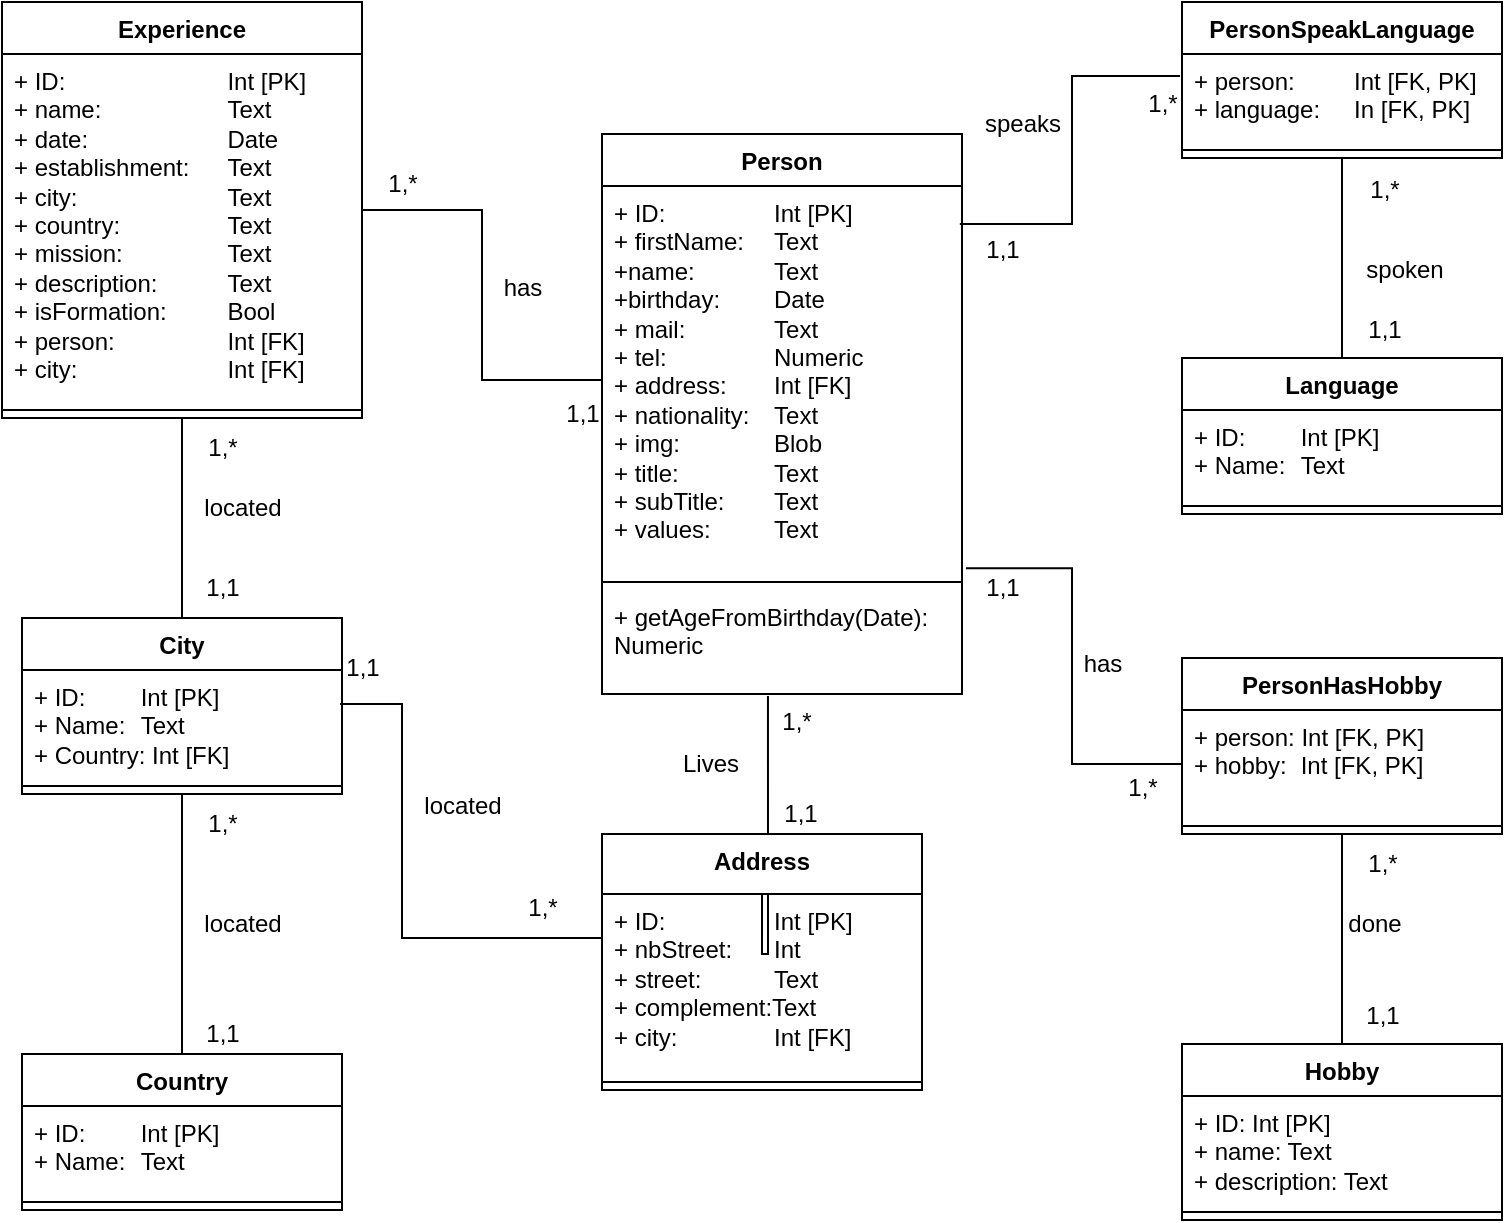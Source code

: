 <mxfile version="26.1.1">
  <diagram name="Page-1" id="fiO1XcaWk8W0oTtzus2Q">
    <mxGraphModel dx="1434" dy="772" grid="1" gridSize="10" guides="1" tooltips="1" connect="1" arrows="1" fold="1" page="1" pageScale="1" pageWidth="827" pageHeight="1169" math="0" shadow="0">
      <root>
        <mxCell id="0" />
        <mxCell id="1" parent="0" />
        <mxCell id="qh9NZ0_jys3TYbjNlazW-21" value="Language" style="swimlane;fontStyle=1;align=center;verticalAlign=top;childLayout=stackLayout;horizontal=1;startSize=26;horizontalStack=0;resizeParent=1;resizeParentMax=0;resizeLast=0;collapsible=1;marginBottom=0;whiteSpace=wrap;html=1;" vertex="1" parent="1">
          <mxGeometry x="650" y="190" width="160" height="78" as="geometry" />
        </mxCell>
        <mxCell id="qh9NZ0_jys3TYbjNlazW-22" value="+ ID: &lt;span style=&quot;white-space: pre;&quot;&gt;&#x9;&lt;/span&gt;Int [PK]&lt;div&gt;+ Name: &lt;span style=&quot;white-space: pre;&quot;&gt;&#x9;&lt;/span&gt;Text&lt;/div&gt;" style="text;strokeColor=none;fillColor=none;align=left;verticalAlign=top;spacingLeft=4;spacingRight=4;overflow=hidden;rotatable=0;points=[[0,0.5],[1,0.5]];portConstraint=eastwest;whiteSpace=wrap;html=1;" vertex="1" parent="qh9NZ0_jys3TYbjNlazW-21">
          <mxGeometry y="26" width="160" height="44" as="geometry" />
        </mxCell>
        <mxCell id="qh9NZ0_jys3TYbjNlazW-23" value="" style="line;strokeWidth=1;fillColor=none;align=left;verticalAlign=middle;spacingTop=-1;spacingLeft=3;spacingRight=3;rotatable=0;labelPosition=right;points=[];portConstraint=eastwest;strokeColor=inherit;" vertex="1" parent="qh9NZ0_jys3TYbjNlazW-21">
          <mxGeometry y="70" width="160" height="8" as="geometry" />
        </mxCell>
        <mxCell id="qh9NZ0_jys3TYbjNlazW-58" style="edgeStyle=orthogonalEdgeStyle;rounded=0;orthogonalLoop=1;jettySize=auto;html=1;exitX=0.5;exitY=1;exitDx=0;exitDy=0;entryX=0.5;entryY=0;entryDx=0;entryDy=0;endArrow=none;startFill=0;" edge="1" parent="1" source="qh9NZ0_jys3TYbjNlazW-25" target="qh9NZ0_jys3TYbjNlazW-29">
          <mxGeometry relative="1" as="geometry" />
        </mxCell>
        <mxCell id="qh9NZ0_jys3TYbjNlazW-25" value="Experience" style="swimlane;fontStyle=1;align=center;verticalAlign=top;childLayout=stackLayout;horizontal=1;startSize=26;horizontalStack=0;resizeParent=1;resizeParentMax=0;resizeLast=0;collapsible=1;marginBottom=0;whiteSpace=wrap;html=1;" vertex="1" parent="1">
          <mxGeometry x="60" y="12" width="180" height="208" as="geometry" />
        </mxCell>
        <mxCell id="qh9NZ0_jys3TYbjNlazW-26" value="+ ID: &lt;span style=&quot;white-space: pre;&quot;&gt;&#x9;&lt;/span&gt;&lt;span style=&quot;white-space: pre;&quot;&gt;&#x9;&lt;span style=&quot;white-space: pre;&quot;&gt;&#x9;&lt;/span&gt;&lt;/span&gt;Int [PK]&lt;div&gt;+ name: &lt;span style=&quot;white-space: pre;&quot;&gt;&#x9;&lt;/span&gt;&lt;span style=&quot;white-space: pre;&quot;&gt;&#x9;&lt;span style=&quot;white-space: pre;&quot;&gt;&#x9;&lt;/span&gt;&lt;/span&gt;Text&lt;/div&gt;&lt;div&gt;+ date:&lt;span style=&quot;white-space: pre;&quot;&gt;&#x9;&lt;/span&gt;&lt;span style=&quot;white-space: pre;&quot;&gt;&#x9;&lt;span style=&quot;white-space: pre;&quot;&gt;&#x9;&lt;/span&gt;&lt;/span&gt;Date&lt;/div&gt;&lt;div&gt;+ establishment:&lt;span style=&quot;white-space: pre;&quot;&gt;&#x9;&lt;/span&gt;Text&lt;/div&gt;&lt;div&gt;+ city:&lt;span style=&quot;white-space: pre;&quot;&gt;&#x9;&lt;/span&gt;&lt;span style=&quot;white-space: pre;&quot;&gt;&#x9;&lt;span style=&quot;white-space: pre;&quot;&gt;&#x9;&lt;/span&gt;&lt;/span&gt;Text&lt;/div&gt;&lt;div&gt;+ country:&lt;span style=&quot;white-space: pre;&quot;&gt;&#x9;&lt;span style=&quot;white-space: pre;&quot;&gt;&#x9;&lt;/span&gt;&lt;/span&gt;Text&lt;/div&gt;&lt;div&gt;+ mission:&lt;span style=&quot;white-space: pre;&quot;&gt;&#x9;&lt;span style=&quot;white-space: pre;&quot;&gt;&#x9;&lt;/span&gt;&lt;/span&gt;Text&lt;/div&gt;&lt;div&gt;+ description:&lt;span style=&quot;white-space: pre;&quot;&gt;&#x9;&lt;span style=&quot;white-space: pre;&quot;&gt;&#x9;&lt;/span&gt;&lt;/span&gt;Text&lt;/div&gt;&lt;div&gt;+ isFormation:&lt;span style=&quot;white-space: pre;&quot;&gt;&#x9;&lt;/span&gt;&lt;span style=&quot;white-space: pre;&quot;&gt;&#x9;&lt;/span&gt;Bool&lt;/div&gt;&lt;div&gt;+ person:&lt;span style=&quot;white-space: pre;&quot;&gt;&#x9;&lt;/span&gt;&lt;span style=&quot;white-space: pre;&quot;&gt;&#x9;&lt;/span&gt;&lt;span style=&quot;white-space: pre;&quot;&gt;&#x9;&lt;/span&gt;Int [FK]&lt;/div&gt;&lt;div&gt;+ city:&lt;span style=&quot;white-space: pre;&quot;&gt;&#x9;&lt;/span&gt;&lt;span style=&quot;white-space: pre;&quot;&gt;&#x9;&lt;/span&gt;&lt;span style=&quot;white-space: pre;&quot;&gt;&#x9;&lt;/span&gt;Int [FK]&lt;/div&gt;" style="text;strokeColor=none;fillColor=none;align=left;verticalAlign=top;spacingLeft=4;spacingRight=4;overflow=hidden;rotatable=0;points=[[0,0.5],[1,0.5]];portConstraint=eastwest;whiteSpace=wrap;html=1;" vertex="1" parent="qh9NZ0_jys3TYbjNlazW-25">
          <mxGeometry y="26" width="180" height="174" as="geometry" />
        </mxCell>
        <mxCell id="qh9NZ0_jys3TYbjNlazW-27" value="" style="line;strokeWidth=1;fillColor=none;align=left;verticalAlign=middle;spacingTop=-1;spacingLeft=3;spacingRight=3;rotatable=0;labelPosition=right;points=[];portConstraint=eastwest;strokeColor=inherit;" vertex="1" parent="qh9NZ0_jys3TYbjNlazW-25">
          <mxGeometry y="200" width="180" height="8" as="geometry" />
        </mxCell>
        <mxCell id="qh9NZ0_jys3TYbjNlazW-29" value="City" style="swimlane;fontStyle=1;align=center;verticalAlign=top;childLayout=stackLayout;horizontal=1;startSize=26;horizontalStack=0;resizeParent=1;resizeParentMax=0;resizeLast=0;collapsible=1;marginBottom=0;whiteSpace=wrap;html=1;" vertex="1" parent="1">
          <mxGeometry x="70" y="320" width="160" height="88" as="geometry" />
        </mxCell>
        <mxCell id="qh9NZ0_jys3TYbjNlazW-30" value="+ ID: &lt;span style=&quot;white-space: pre;&quot;&gt;&#x9;&lt;/span&gt;Int [PK]&lt;div&gt;+ Name: &lt;span style=&quot;white-space: pre;&quot;&gt;&#x9;&lt;/span&gt;Text&lt;/div&gt;&lt;div&gt;+ Country: Int [FK]&lt;/div&gt;" style="text;strokeColor=none;fillColor=none;align=left;verticalAlign=top;spacingLeft=4;spacingRight=4;overflow=hidden;rotatable=0;points=[[0,0.5],[1,0.5]];portConstraint=eastwest;whiteSpace=wrap;html=1;" vertex="1" parent="qh9NZ0_jys3TYbjNlazW-29">
          <mxGeometry y="26" width="160" height="54" as="geometry" />
        </mxCell>
        <mxCell id="qh9NZ0_jys3TYbjNlazW-31" value="" style="line;strokeWidth=1;fillColor=none;align=left;verticalAlign=middle;spacingTop=-1;spacingLeft=3;spacingRight=3;rotatable=0;labelPosition=right;points=[];portConstraint=eastwest;strokeColor=inherit;" vertex="1" parent="qh9NZ0_jys3TYbjNlazW-29">
          <mxGeometry y="80" width="160" height="8" as="geometry" />
        </mxCell>
        <mxCell id="qh9NZ0_jys3TYbjNlazW-54" style="edgeStyle=orthogonalEdgeStyle;rounded=0;orthogonalLoop=1;jettySize=auto;html=1;exitX=0.5;exitY=0;exitDx=0;exitDy=0;" edge="1" parent="1" source="qh9NZ0_jys3TYbjNlazW-33">
          <mxGeometry relative="1" as="geometry">
            <mxPoint x="460" y="90" as="targetPoint" />
          </mxGeometry>
        </mxCell>
        <mxCell id="qh9NZ0_jys3TYbjNlazW-33" value="Person" style="swimlane;fontStyle=1;align=center;verticalAlign=top;childLayout=stackLayout;horizontal=1;startSize=26;horizontalStack=0;resizeParent=1;resizeParentMax=0;resizeLast=0;collapsible=1;marginBottom=0;whiteSpace=wrap;html=1;" vertex="1" parent="1">
          <mxGeometry x="360" y="78" width="180" height="280" as="geometry" />
        </mxCell>
        <mxCell id="qh9NZ0_jys3TYbjNlazW-34" value="+ ID: &lt;span style=&quot;white-space: pre;&quot;&gt;&#x9;&lt;/span&gt;&lt;span style=&quot;white-space: pre;&quot;&gt;&#x9;&lt;/span&gt;Int [PK]&lt;div&gt;+ firstName:&lt;span style=&quot;white-space: pre;&quot;&gt;&#x9;&lt;/span&gt;Text&lt;/div&gt;&lt;div&gt;+name:&lt;span style=&quot;white-space: pre;&quot;&gt;&#x9;&lt;span style=&quot;white-space: pre;&quot;&gt;&#x9;&lt;/span&gt;&lt;/span&gt;Text&lt;/div&gt;&lt;div&gt;+birthday:&lt;span style=&quot;white-space: pre;&quot;&gt;&#x9;&lt;/span&gt;Date&lt;/div&gt;&lt;div&gt;+ mail:&lt;span style=&quot;white-space: pre;&quot;&gt;&#x9;&lt;/span&gt;&lt;span style=&quot;white-space: pre;&quot;&gt;&#x9;&lt;/span&gt;Text&lt;/div&gt;&lt;div&gt;+ tel:&lt;span style=&quot;white-space: pre;&quot;&gt;&#x9;&lt;/span&gt;&lt;span style=&quot;white-space: pre;&quot;&gt;&#x9;&lt;/span&gt;Numeric&lt;/div&gt;&lt;div&gt;+ address:&lt;span style=&quot;white-space: pre;&quot;&gt;&#x9;&lt;/span&gt;Int [FK]&lt;/div&gt;&lt;div&gt;+ nationality:&lt;span style=&quot;white-space: pre;&quot;&gt;&#x9;&lt;/span&gt;Text&lt;/div&gt;&lt;div&gt;+ img:&lt;span style=&quot;white-space: pre;&quot;&gt;&#x9;&lt;/span&gt;&lt;span style=&quot;white-space: pre;&quot;&gt;&#x9;&lt;/span&gt;Blob&lt;/div&gt;&lt;div&gt;+ title:&lt;span style=&quot;white-space: pre;&quot;&gt;&#x9;&lt;/span&gt;&lt;span style=&quot;white-space: pre;&quot;&gt;&#x9;&lt;/span&gt;Text&lt;/div&gt;&lt;div&gt;+ subTitle:&lt;span style=&quot;white-space: pre;&quot;&gt;&#x9;&lt;/span&gt;Text&lt;/div&gt;&lt;div&gt;+ values:&lt;span style=&quot;white-space: pre;&quot;&gt;&#x9;&lt;/span&gt;&lt;span style=&quot;white-space: pre;&quot;&gt;&#x9;&lt;/span&gt;Text&lt;/div&gt;" style="text;strokeColor=none;fillColor=none;align=left;verticalAlign=top;spacingLeft=4;spacingRight=4;overflow=hidden;rotatable=0;points=[[0,0.5],[1,0.5]];portConstraint=eastwest;whiteSpace=wrap;html=1;" vertex="1" parent="qh9NZ0_jys3TYbjNlazW-33">
          <mxGeometry y="26" width="180" height="194" as="geometry" />
        </mxCell>
        <mxCell id="qh9NZ0_jys3TYbjNlazW-35" value="" style="line;strokeWidth=1;fillColor=none;align=left;verticalAlign=middle;spacingTop=-1;spacingLeft=3;spacingRight=3;rotatable=0;labelPosition=right;points=[];portConstraint=eastwest;strokeColor=inherit;" vertex="1" parent="qh9NZ0_jys3TYbjNlazW-33">
          <mxGeometry y="220" width="180" height="8" as="geometry" />
        </mxCell>
        <mxCell id="qh9NZ0_jys3TYbjNlazW-36" value="+ getAgeFromBirthday(Date): Numeric" style="text;strokeColor=none;fillColor=none;align=left;verticalAlign=top;spacingLeft=4;spacingRight=4;overflow=hidden;rotatable=0;points=[[0,0.5],[1,0.5]];portConstraint=eastwest;whiteSpace=wrap;html=1;" vertex="1" parent="qh9NZ0_jys3TYbjNlazW-33">
          <mxGeometry y="228" width="180" height="52" as="geometry" />
        </mxCell>
        <mxCell id="qh9NZ0_jys3TYbjNlazW-41" value="Hobby" style="swimlane;fontStyle=1;align=center;verticalAlign=top;childLayout=stackLayout;horizontal=1;startSize=26;horizontalStack=0;resizeParent=1;resizeParentMax=0;resizeLast=0;collapsible=1;marginBottom=0;whiteSpace=wrap;html=1;" vertex="1" parent="1">
          <mxGeometry x="650" y="533" width="160" height="88" as="geometry" />
        </mxCell>
        <mxCell id="qh9NZ0_jys3TYbjNlazW-42" value="+ ID: Int [PK]&lt;div&gt;+ name: Text&lt;/div&gt;&lt;div&gt;+ description: Text&lt;/div&gt;" style="text;strokeColor=none;fillColor=none;align=left;verticalAlign=top;spacingLeft=4;spacingRight=4;overflow=hidden;rotatable=0;points=[[0,0.5],[1,0.5]];portConstraint=eastwest;whiteSpace=wrap;html=1;" vertex="1" parent="qh9NZ0_jys3TYbjNlazW-41">
          <mxGeometry y="26" width="160" height="54" as="geometry" />
        </mxCell>
        <mxCell id="qh9NZ0_jys3TYbjNlazW-43" value="" style="line;strokeWidth=1;fillColor=none;align=left;verticalAlign=middle;spacingTop=-1;spacingLeft=3;spacingRight=3;rotatable=0;labelPosition=right;points=[];portConstraint=eastwest;strokeColor=inherit;" vertex="1" parent="qh9NZ0_jys3TYbjNlazW-41">
          <mxGeometry y="80" width="160" height="8" as="geometry" />
        </mxCell>
        <mxCell id="qh9NZ0_jys3TYbjNlazW-49" value="Country" style="swimlane;fontStyle=1;align=center;verticalAlign=top;childLayout=stackLayout;horizontal=1;startSize=26;horizontalStack=0;resizeParent=1;resizeParentMax=0;resizeLast=0;collapsible=1;marginBottom=0;whiteSpace=wrap;html=1;" vertex="1" parent="1">
          <mxGeometry x="70" y="538" width="160" height="78" as="geometry" />
        </mxCell>
        <mxCell id="qh9NZ0_jys3TYbjNlazW-50" value="+ ID: &lt;span style=&quot;white-space: pre;&quot;&gt;&#x9;&lt;/span&gt;Int [PK]&lt;div&gt;+ Name: &lt;span style=&quot;white-space: pre;&quot;&gt;&#x9;&lt;/span&gt;Text&lt;/div&gt;" style="text;strokeColor=none;fillColor=none;align=left;verticalAlign=top;spacingLeft=4;spacingRight=4;overflow=hidden;rotatable=0;points=[[0,0.5],[1,0.5]];portConstraint=eastwest;whiteSpace=wrap;html=1;" vertex="1" parent="qh9NZ0_jys3TYbjNlazW-49">
          <mxGeometry y="26" width="160" height="44" as="geometry" />
        </mxCell>
        <mxCell id="qh9NZ0_jys3TYbjNlazW-51" value="" style="line;strokeWidth=1;fillColor=none;align=left;verticalAlign=middle;spacingTop=-1;spacingLeft=3;spacingRight=3;rotatable=0;labelPosition=right;points=[];portConstraint=eastwest;strokeColor=inherit;" vertex="1" parent="qh9NZ0_jys3TYbjNlazW-49">
          <mxGeometry y="70" width="160" height="8" as="geometry" />
        </mxCell>
        <mxCell id="qh9NZ0_jys3TYbjNlazW-55" style="edgeStyle=orthogonalEdgeStyle;rounded=0;orthogonalLoop=1;jettySize=auto;html=1;exitX=0;exitY=0.5;exitDx=0;exitDy=0;entryX=1;entryY=0.5;entryDx=0;entryDy=0;endArrow=none;startFill=0;" edge="1" parent="1" source="qh9NZ0_jys3TYbjNlazW-34" target="qh9NZ0_jys3TYbjNlazW-25">
          <mxGeometry relative="1" as="geometry" />
        </mxCell>
        <mxCell id="qh9NZ0_jys3TYbjNlazW-59" style="rounded=0;orthogonalLoop=1;jettySize=auto;html=1;exitX=0.5;exitY=1;exitDx=0;exitDy=0;entryX=0.5;entryY=0;entryDx=0;entryDy=0;endArrow=none;startFill=0;" edge="1" parent="1" source="qh9NZ0_jys3TYbjNlazW-29" target="qh9NZ0_jys3TYbjNlazW-49">
          <mxGeometry relative="1" as="geometry" />
        </mxCell>
        <mxCell id="qh9NZ0_jys3TYbjNlazW-60" style="rounded=0;orthogonalLoop=1;jettySize=auto;html=1;exitX=0.461;exitY=1.019;exitDx=0;exitDy=0;exitPerimeter=0;entryX=0.5;entryY=0;entryDx=0;entryDy=0;edgeStyle=orthogonalEdgeStyle;endArrow=none;startFill=0;" edge="1" parent="1" source="qh9NZ0_jys3TYbjNlazW-36" target="qh9NZ0_jys3TYbjNlazW-101">
          <mxGeometry relative="1" as="geometry">
            <mxPoint x="400" y="286.5" as="sourcePoint" />
            <mxPoint x="300" y="411.5" as="targetPoint" />
            <Array as="points">
              <mxPoint x="443" y="488" />
            </Array>
          </mxGeometry>
        </mxCell>
        <mxCell id="qh9NZ0_jys3TYbjNlazW-64" value="Lives" style="text;html=1;align=center;verticalAlign=middle;resizable=0;points=[];autosize=1;strokeColor=none;fillColor=none;" vertex="1" parent="1">
          <mxGeometry x="389" y="378" width="50" height="30" as="geometry" />
        </mxCell>
        <mxCell id="qh9NZ0_jys3TYbjNlazW-65" value="has" style="text;html=1;align=center;verticalAlign=middle;resizable=0;points=[];autosize=1;strokeColor=none;fillColor=none;" vertex="1" parent="1">
          <mxGeometry x="300" y="140" width="40" height="30" as="geometry" />
        </mxCell>
        <mxCell id="qh9NZ0_jys3TYbjNlazW-66" value="speaks" style="text;html=1;align=center;verticalAlign=middle;resizable=0;points=[];autosize=1;strokeColor=none;fillColor=none;" vertex="1" parent="1">
          <mxGeometry x="540" y="58" width="60" height="30" as="geometry" />
        </mxCell>
        <mxCell id="qh9NZ0_jys3TYbjNlazW-68" value="located" style="text;html=1;align=center;verticalAlign=middle;resizable=0;points=[];autosize=1;strokeColor=none;fillColor=none;" vertex="1" parent="1">
          <mxGeometry x="150" y="458" width="60" height="30" as="geometry" />
        </mxCell>
        <mxCell id="qh9NZ0_jys3TYbjNlazW-69" value="located" style="text;html=1;align=center;verticalAlign=middle;resizable=0;points=[];autosize=1;strokeColor=none;fillColor=none;" vertex="1" parent="1">
          <mxGeometry x="150" y="250" width="60" height="30" as="geometry" />
        </mxCell>
        <mxCell id="qh9NZ0_jys3TYbjNlazW-70" value="1,*" style="text;html=1;align=center;verticalAlign=middle;resizable=0;points=[];autosize=1;strokeColor=none;fillColor=none;" vertex="1" parent="1">
          <mxGeometry x="731" y="91" width="40" height="30" as="geometry" />
        </mxCell>
        <mxCell id="qh9NZ0_jys3TYbjNlazW-71" value="1,*" style="text;html=1;align=center;verticalAlign=middle;resizable=0;points=[];autosize=1;strokeColor=none;fillColor=none;" vertex="1" parent="1">
          <mxGeometry x="620" y="48" width="40" height="30" as="geometry" />
        </mxCell>
        <mxCell id="qh9NZ0_jys3TYbjNlazW-73" value="1,*" style="text;html=1;align=center;verticalAlign=middle;resizable=0;points=[];autosize=1;strokeColor=none;fillColor=none;" vertex="1" parent="1">
          <mxGeometry x="610" y="390" width="40" height="30" as="geometry" />
        </mxCell>
        <mxCell id="qh9NZ0_jys3TYbjNlazW-74" value="1,1" style="text;html=1;align=center;verticalAlign=middle;resizable=0;points=[];autosize=1;strokeColor=none;fillColor=none;" vertex="1" parent="1">
          <mxGeometry x="330" y="203" width="40" height="30" as="geometry" />
        </mxCell>
        <mxCell id="qh9NZ0_jys3TYbjNlazW-75" value="1,*" style="text;html=1;align=center;verticalAlign=middle;resizable=0;points=[];autosize=1;strokeColor=none;fillColor=none;" vertex="1" parent="1">
          <mxGeometry x="240" y="88" width="40" height="30" as="geometry" />
        </mxCell>
        <mxCell id="qh9NZ0_jys3TYbjNlazW-76" value="1,*" style="text;html=1;align=center;verticalAlign=middle;resizable=0;points=[];autosize=1;strokeColor=none;fillColor=none;" vertex="1" parent="1">
          <mxGeometry x="437" y="357" width="40" height="30" as="geometry" />
        </mxCell>
        <mxCell id="qh9NZ0_jys3TYbjNlazW-77" value="1,1" style="text;html=1;align=center;verticalAlign=middle;resizable=0;points=[];autosize=1;strokeColor=none;fillColor=none;" vertex="1" parent="1">
          <mxGeometry x="439" y="403" width="40" height="30" as="geometry" />
        </mxCell>
        <mxCell id="qh9NZ0_jys3TYbjNlazW-79" value="1,*" style="text;html=1;align=center;verticalAlign=middle;resizable=0;points=[];autosize=1;strokeColor=none;fillColor=none;" vertex="1" parent="1">
          <mxGeometry x="150" y="220" width="40" height="30" as="geometry" />
        </mxCell>
        <mxCell id="qh9NZ0_jys3TYbjNlazW-80" value="1,1" style="text;html=1;align=center;verticalAlign=middle;resizable=0;points=[];autosize=1;strokeColor=none;fillColor=none;" vertex="1" parent="1">
          <mxGeometry x="150" y="290" width="40" height="30" as="geometry" />
        </mxCell>
        <mxCell id="qh9NZ0_jys3TYbjNlazW-81" value="1,*" style="text;html=1;align=center;verticalAlign=middle;resizable=0;points=[];autosize=1;strokeColor=none;fillColor=none;" vertex="1" parent="1">
          <mxGeometry x="150" y="408" width="40" height="30" as="geometry" />
        </mxCell>
        <mxCell id="qh9NZ0_jys3TYbjNlazW-92" style="edgeStyle=orthogonalEdgeStyle;rounded=0;orthogonalLoop=1;jettySize=auto;html=1;exitX=0.5;exitY=1;exitDx=0;exitDy=0;endArrow=none;startFill=0;" edge="1" parent="1" source="qh9NZ0_jys3TYbjNlazW-83" target="qh9NZ0_jys3TYbjNlazW-41">
          <mxGeometry relative="1" as="geometry" />
        </mxCell>
        <mxCell id="qh9NZ0_jys3TYbjNlazW-83" value="PersonHasHobby" style="swimlane;fontStyle=1;align=center;verticalAlign=top;childLayout=stackLayout;horizontal=1;startSize=26;horizontalStack=0;resizeParent=1;resizeParentMax=0;resizeLast=0;collapsible=1;marginBottom=0;whiteSpace=wrap;html=1;" vertex="1" parent="1">
          <mxGeometry x="650" y="340" width="160" height="88" as="geometry" />
        </mxCell>
        <mxCell id="qh9NZ0_jys3TYbjNlazW-84" value="+ person:&amp;nbsp;Int [FK, PK]&lt;div&gt;+ hobby:&lt;span style=&quot;white-space: pre;&quot;&gt;&#x9;&lt;/span&gt;Int [FK, PK]&lt;/div&gt;" style="text;strokeColor=none;fillColor=none;align=left;verticalAlign=top;spacingLeft=4;spacingRight=4;overflow=hidden;rotatable=0;points=[[0,0.5],[1,0.5]];portConstraint=eastwest;whiteSpace=wrap;html=1;" vertex="1" parent="qh9NZ0_jys3TYbjNlazW-83">
          <mxGeometry y="26" width="160" height="54" as="geometry" />
        </mxCell>
        <mxCell id="qh9NZ0_jys3TYbjNlazW-85" value="" style="line;strokeWidth=1;fillColor=none;align=left;verticalAlign=middle;spacingTop=-1;spacingLeft=3;spacingRight=3;rotatable=0;labelPosition=right;points=[];portConstraint=eastwest;strokeColor=inherit;" vertex="1" parent="qh9NZ0_jys3TYbjNlazW-83">
          <mxGeometry y="80" width="160" height="8" as="geometry" />
        </mxCell>
        <mxCell id="qh9NZ0_jys3TYbjNlazW-89" style="edgeStyle=orthogonalEdgeStyle;rounded=0;orthogonalLoop=1;jettySize=auto;html=1;exitX=0.5;exitY=1;exitDx=0;exitDy=0;endArrow=none;startFill=0;" edge="1" parent="1" source="qh9NZ0_jys3TYbjNlazW-86" target="qh9NZ0_jys3TYbjNlazW-21">
          <mxGeometry relative="1" as="geometry" />
        </mxCell>
        <mxCell id="qh9NZ0_jys3TYbjNlazW-86" value="PersonSpeakLanguage" style="swimlane;fontStyle=1;align=center;verticalAlign=top;childLayout=stackLayout;horizontal=1;startSize=26;horizontalStack=0;resizeParent=1;resizeParentMax=0;resizeLast=0;collapsible=1;marginBottom=0;whiteSpace=wrap;html=1;" vertex="1" parent="1">
          <mxGeometry x="650" y="12" width="160" height="78" as="geometry" />
        </mxCell>
        <mxCell id="qh9NZ0_jys3TYbjNlazW-87" value="+ person: &lt;span style=&quot;white-space: pre;&quot;&gt;&#x9;&lt;/span&gt;Int [FK, PK]&lt;div&gt;+ language: &lt;span style=&quot;white-space: pre;&quot;&gt;&#x9;&lt;/span&gt;In [FK, PK]&lt;/div&gt;" style="text;strokeColor=none;fillColor=none;align=left;verticalAlign=top;spacingLeft=4;spacingRight=4;overflow=hidden;rotatable=0;points=[[0,0.5],[1,0.5]];portConstraint=eastwest;whiteSpace=wrap;html=1;" vertex="1" parent="qh9NZ0_jys3TYbjNlazW-86">
          <mxGeometry y="26" width="160" height="44" as="geometry" />
        </mxCell>
        <mxCell id="qh9NZ0_jys3TYbjNlazW-88" value="" style="line;strokeWidth=1;fillColor=none;align=left;verticalAlign=middle;spacingTop=-1;spacingLeft=3;spacingRight=3;rotatable=0;labelPosition=right;points=[];portConstraint=eastwest;strokeColor=inherit;" vertex="1" parent="qh9NZ0_jys3TYbjNlazW-86">
          <mxGeometry y="70" width="160" height="8" as="geometry" />
        </mxCell>
        <mxCell id="qh9NZ0_jys3TYbjNlazW-90" style="edgeStyle=orthogonalEdgeStyle;rounded=0;orthogonalLoop=1;jettySize=auto;html=1;exitX=0.994;exitY=0.098;exitDx=0;exitDy=0;entryX=-0.006;entryY=0.25;entryDx=0;entryDy=0;entryPerimeter=0;exitPerimeter=0;endArrow=none;startFill=0;" edge="1" parent="1" source="qh9NZ0_jys3TYbjNlazW-34" target="qh9NZ0_jys3TYbjNlazW-87">
          <mxGeometry relative="1" as="geometry" />
        </mxCell>
        <mxCell id="qh9NZ0_jys3TYbjNlazW-91" style="edgeStyle=orthogonalEdgeStyle;rounded=0;orthogonalLoop=1;jettySize=auto;html=1;exitX=1.011;exitY=0.985;exitDx=0;exitDy=0;entryX=0;entryY=0.5;entryDx=0;entryDy=0;endArrow=none;startFill=0;exitPerimeter=0;" edge="1" parent="1" source="qh9NZ0_jys3TYbjNlazW-34" target="qh9NZ0_jys3TYbjNlazW-84">
          <mxGeometry relative="1" as="geometry" />
        </mxCell>
        <mxCell id="qh9NZ0_jys3TYbjNlazW-93" value="1,1" style="text;html=1;align=center;verticalAlign=middle;resizable=0;points=[];autosize=1;strokeColor=none;fillColor=none;" vertex="1" parent="1">
          <mxGeometry x="731" y="161" width="40" height="30" as="geometry" />
        </mxCell>
        <mxCell id="qh9NZ0_jys3TYbjNlazW-94" value="1,1" style="text;html=1;align=center;verticalAlign=middle;resizable=0;points=[];autosize=1;strokeColor=none;fillColor=none;" vertex="1" parent="1">
          <mxGeometry x="540" y="121" width="40" height="30" as="geometry" />
        </mxCell>
        <mxCell id="qh9NZ0_jys3TYbjNlazW-95" value="1,1" style="text;html=1;align=center;verticalAlign=middle;resizable=0;points=[];autosize=1;strokeColor=none;fillColor=none;" vertex="1" parent="1">
          <mxGeometry x="730" y="504" width="40" height="30" as="geometry" />
        </mxCell>
        <mxCell id="qh9NZ0_jys3TYbjNlazW-96" value="spoken" style="text;html=1;align=center;verticalAlign=middle;resizable=0;points=[];autosize=1;strokeColor=none;fillColor=none;" vertex="1" parent="1">
          <mxGeometry x="731" y="131" width="60" height="30" as="geometry" />
        </mxCell>
        <mxCell id="qh9NZ0_jys3TYbjNlazW-97" value="1,1" style="text;html=1;align=center;verticalAlign=middle;resizable=0;points=[];autosize=1;strokeColor=none;fillColor=none;" vertex="1" parent="1">
          <mxGeometry x="540" y="290" width="40" height="30" as="geometry" />
        </mxCell>
        <mxCell id="qh9NZ0_jys3TYbjNlazW-98" value="1,*" style="text;html=1;align=center;verticalAlign=middle;resizable=0;points=[];autosize=1;strokeColor=none;fillColor=none;" vertex="1" parent="1">
          <mxGeometry x="730" y="428" width="40" height="30" as="geometry" />
        </mxCell>
        <mxCell id="qh9NZ0_jys3TYbjNlazW-99" value="has" style="text;html=1;align=center;verticalAlign=middle;resizable=0;points=[];autosize=1;strokeColor=none;fillColor=none;" vertex="1" parent="1">
          <mxGeometry x="590" y="328" width="40" height="30" as="geometry" />
        </mxCell>
        <mxCell id="qh9NZ0_jys3TYbjNlazW-100" value="done" style="text;html=1;align=center;verticalAlign=middle;resizable=0;points=[];autosize=1;strokeColor=none;fillColor=none;" vertex="1" parent="1">
          <mxGeometry x="721" y="458" width="50" height="30" as="geometry" />
        </mxCell>
        <mxCell id="qh9NZ0_jys3TYbjNlazW-101" value="Address" style="swimlane;fontStyle=1;align=center;verticalAlign=top;childLayout=stackLayout;horizontal=1;startSize=30;horizontalStack=0;resizeParent=1;resizeParentMax=0;resizeLast=0;collapsible=1;marginBottom=0;whiteSpace=wrap;html=1;" vertex="1" parent="1">
          <mxGeometry x="360" y="428" width="160" height="128" as="geometry" />
        </mxCell>
        <mxCell id="qh9NZ0_jys3TYbjNlazW-102" value="+ ID: &lt;span style=&quot;white-space: pre;&quot;&gt;&#x9;&lt;span style=&quot;white-space: pre;&quot;&gt;&#x9;&lt;/span&gt;&lt;/span&gt;Int [PK]&lt;div&gt;+ nbStreet: &lt;span style=&quot;white-space: pre;&quot;&gt;&#x9;&lt;/span&gt;Int&lt;br&gt;&lt;div&gt;+ street: &lt;span style=&quot;white-space: pre;&quot;&gt;&#x9;&lt;span style=&quot;white-space: pre;&quot;&gt;&#x9;&lt;/span&gt;&lt;/span&gt;Text&lt;/div&gt;&lt;div&gt;+ complement:Text&lt;/div&gt;&lt;div&gt;+ city: &lt;span style=&quot;white-space: pre;&quot;&gt;&#x9;&lt;span style=&quot;white-space: pre;&quot;&gt;&#x9;&lt;/span&gt;&lt;/span&gt;Int [FK]&lt;/div&gt;&lt;/div&gt;" style="text;strokeColor=none;fillColor=none;align=left;verticalAlign=top;spacingLeft=4;spacingRight=4;overflow=hidden;rotatable=0;points=[[0,0.5],[1,0.5]];portConstraint=eastwest;whiteSpace=wrap;html=1;" vertex="1" parent="qh9NZ0_jys3TYbjNlazW-101">
          <mxGeometry y="30" width="160" height="90" as="geometry" />
        </mxCell>
        <mxCell id="qh9NZ0_jys3TYbjNlazW-103" value="" style="line;strokeWidth=1;fillColor=none;align=left;verticalAlign=middle;spacingTop=-1;spacingLeft=3;spacingRight=3;rotatable=0;labelPosition=right;points=[];portConstraint=eastwest;strokeColor=inherit;" vertex="1" parent="qh9NZ0_jys3TYbjNlazW-101">
          <mxGeometry y="120" width="160" height="8" as="geometry" />
        </mxCell>
        <mxCell id="qh9NZ0_jys3TYbjNlazW-104" style="edgeStyle=orthogonalEdgeStyle;rounded=0;orthogonalLoop=1;jettySize=auto;html=1;entryX=0.994;entryY=0.315;entryDx=0;entryDy=0;entryPerimeter=0;endArrow=none;startFill=0;" edge="1" parent="1" source="qh9NZ0_jys3TYbjNlazW-101" target="qh9NZ0_jys3TYbjNlazW-30">
          <mxGeometry relative="1" as="geometry">
            <Array as="points">
              <mxPoint x="260" y="480" />
              <mxPoint x="260" y="363" />
            </Array>
          </mxGeometry>
        </mxCell>
        <mxCell id="qh9NZ0_jys3TYbjNlazW-106" value="1,*" style="text;html=1;align=center;verticalAlign=middle;resizable=0;points=[];autosize=1;strokeColor=none;fillColor=none;" vertex="1" parent="1">
          <mxGeometry x="310" y="450" width="40" height="30" as="geometry" />
        </mxCell>
        <mxCell id="qh9NZ0_jys3TYbjNlazW-107" value="1,1" style="text;html=1;align=center;verticalAlign=middle;resizable=0;points=[];autosize=1;strokeColor=none;fillColor=none;" vertex="1" parent="1">
          <mxGeometry x="150" y="513" width="40" height="30" as="geometry" />
        </mxCell>
        <mxCell id="qh9NZ0_jys3TYbjNlazW-108" value="1,1" style="text;html=1;align=center;verticalAlign=middle;resizable=0;points=[];autosize=1;strokeColor=none;fillColor=none;" vertex="1" parent="1">
          <mxGeometry x="220" y="330" width="40" height="30" as="geometry" />
        </mxCell>
        <mxCell id="qh9NZ0_jys3TYbjNlazW-109" value="located" style="text;html=1;align=center;verticalAlign=middle;resizable=0;points=[];autosize=1;strokeColor=none;fillColor=none;" vertex="1" parent="1">
          <mxGeometry x="260" y="399" width="60" height="30" as="geometry" />
        </mxCell>
      </root>
    </mxGraphModel>
  </diagram>
</mxfile>

